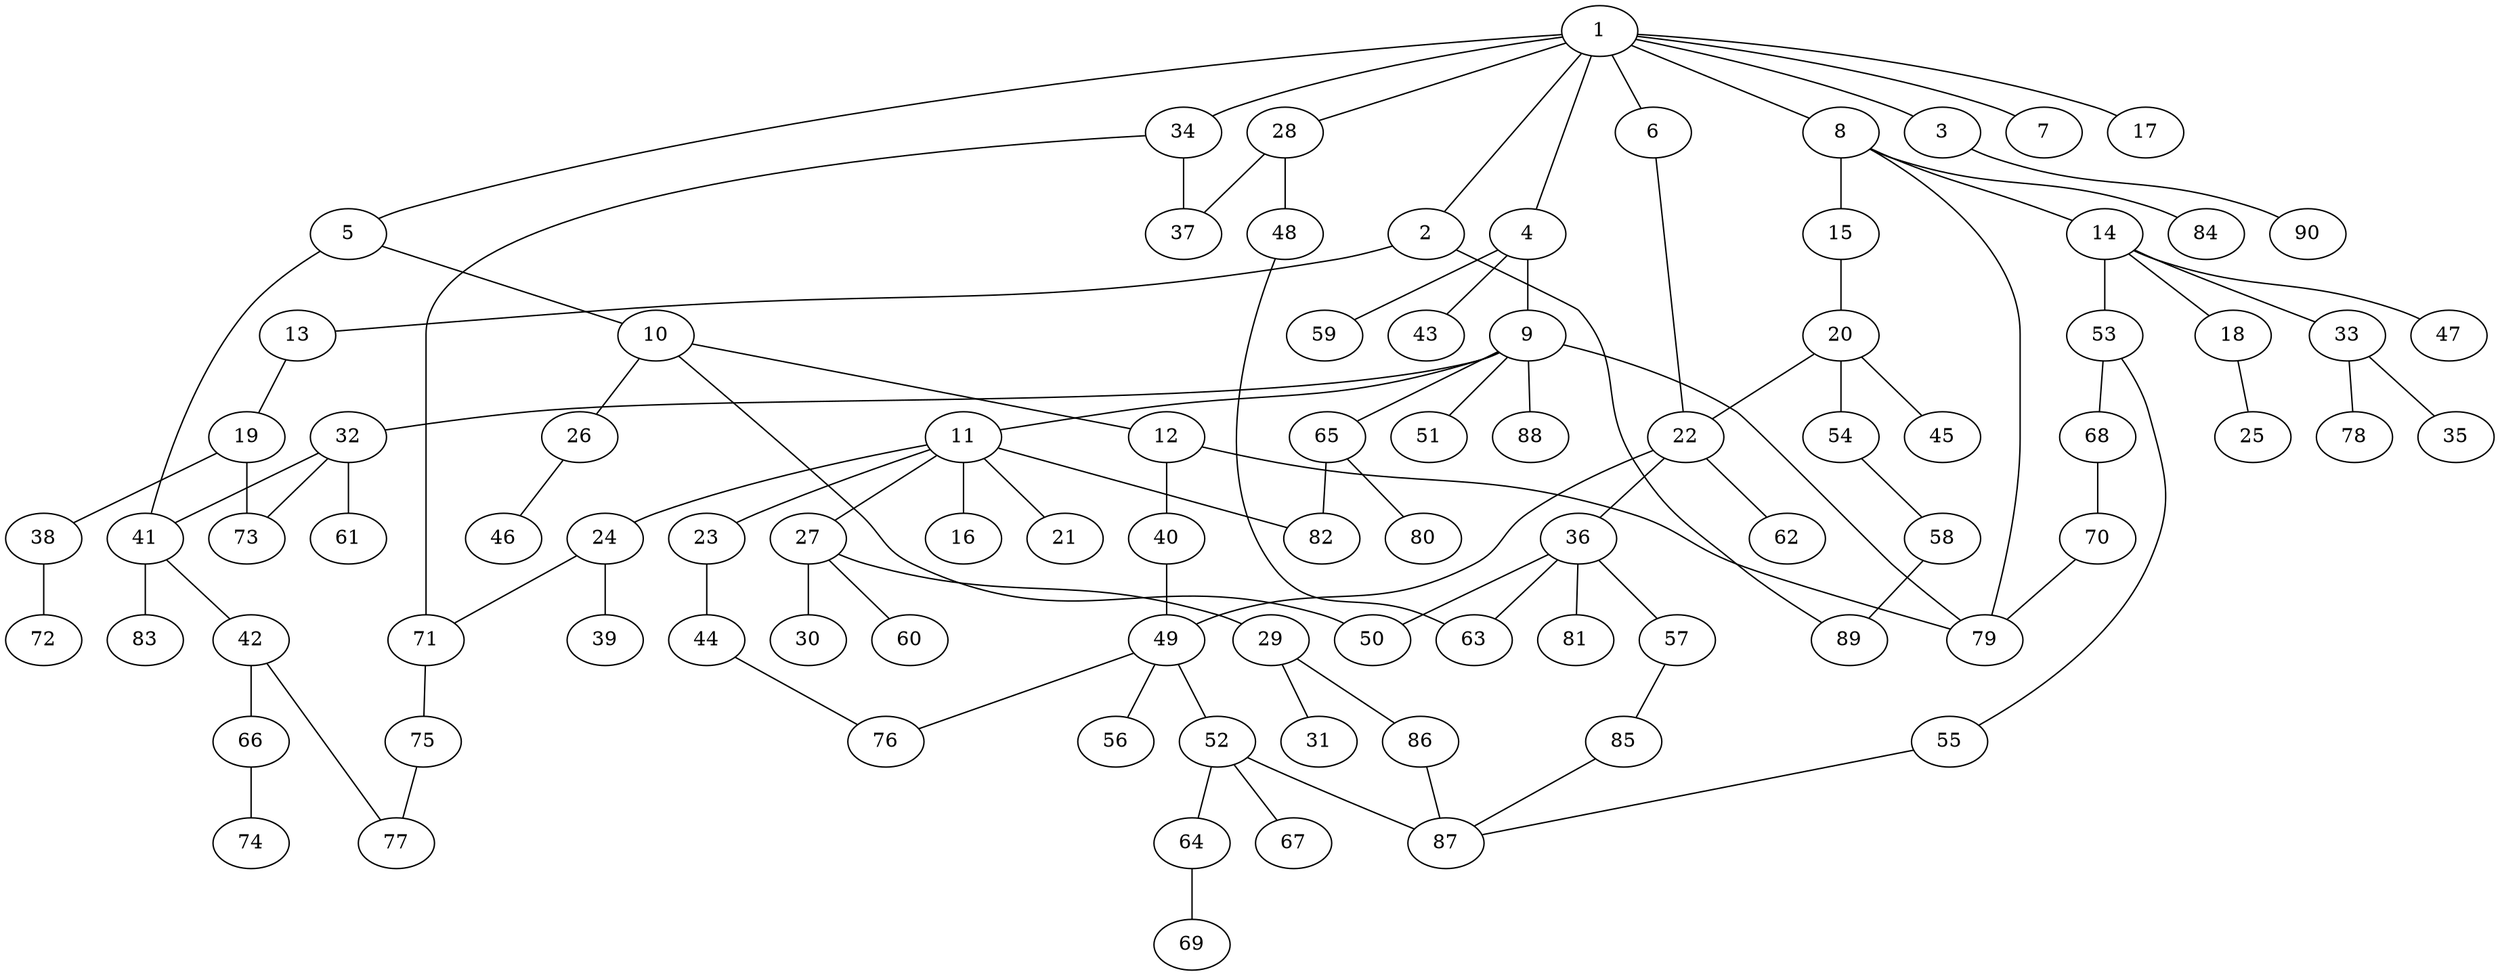 graph graphname {1--2
1--3
1--4
1--5
1--6
1--7
1--8
1--17
1--28
1--34
2--13
2--89
3--90
4--9
4--43
4--59
5--10
5--41
6--22
8--14
8--15
8--79
8--84
9--11
9--32
9--51
9--65
9--79
9--88
10--12
10--26
10--50
11--16
11--21
11--23
11--24
11--27
11--82
12--40
12--79
13--19
14--18
14--33
14--47
14--53
15--20
18--25
19--38
19--73
20--22
20--45
20--54
22--36
22--49
22--62
23--44
24--39
24--71
26--46
27--29
27--30
27--60
28--37
28--48
29--31
29--86
32--41
32--61
32--73
33--35
33--78
34--37
34--71
36--50
36--57
36--63
36--81
38--72
40--49
41--42
41--83
42--66
42--77
44--76
48--63
49--52
49--56
49--76
52--64
52--67
52--87
53--55
53--68
54--58
55--87
57--85
58--89
64--69
65--80
65--82
66--74
68--70
70--79
71--75
75--77
85--87
86--87
}